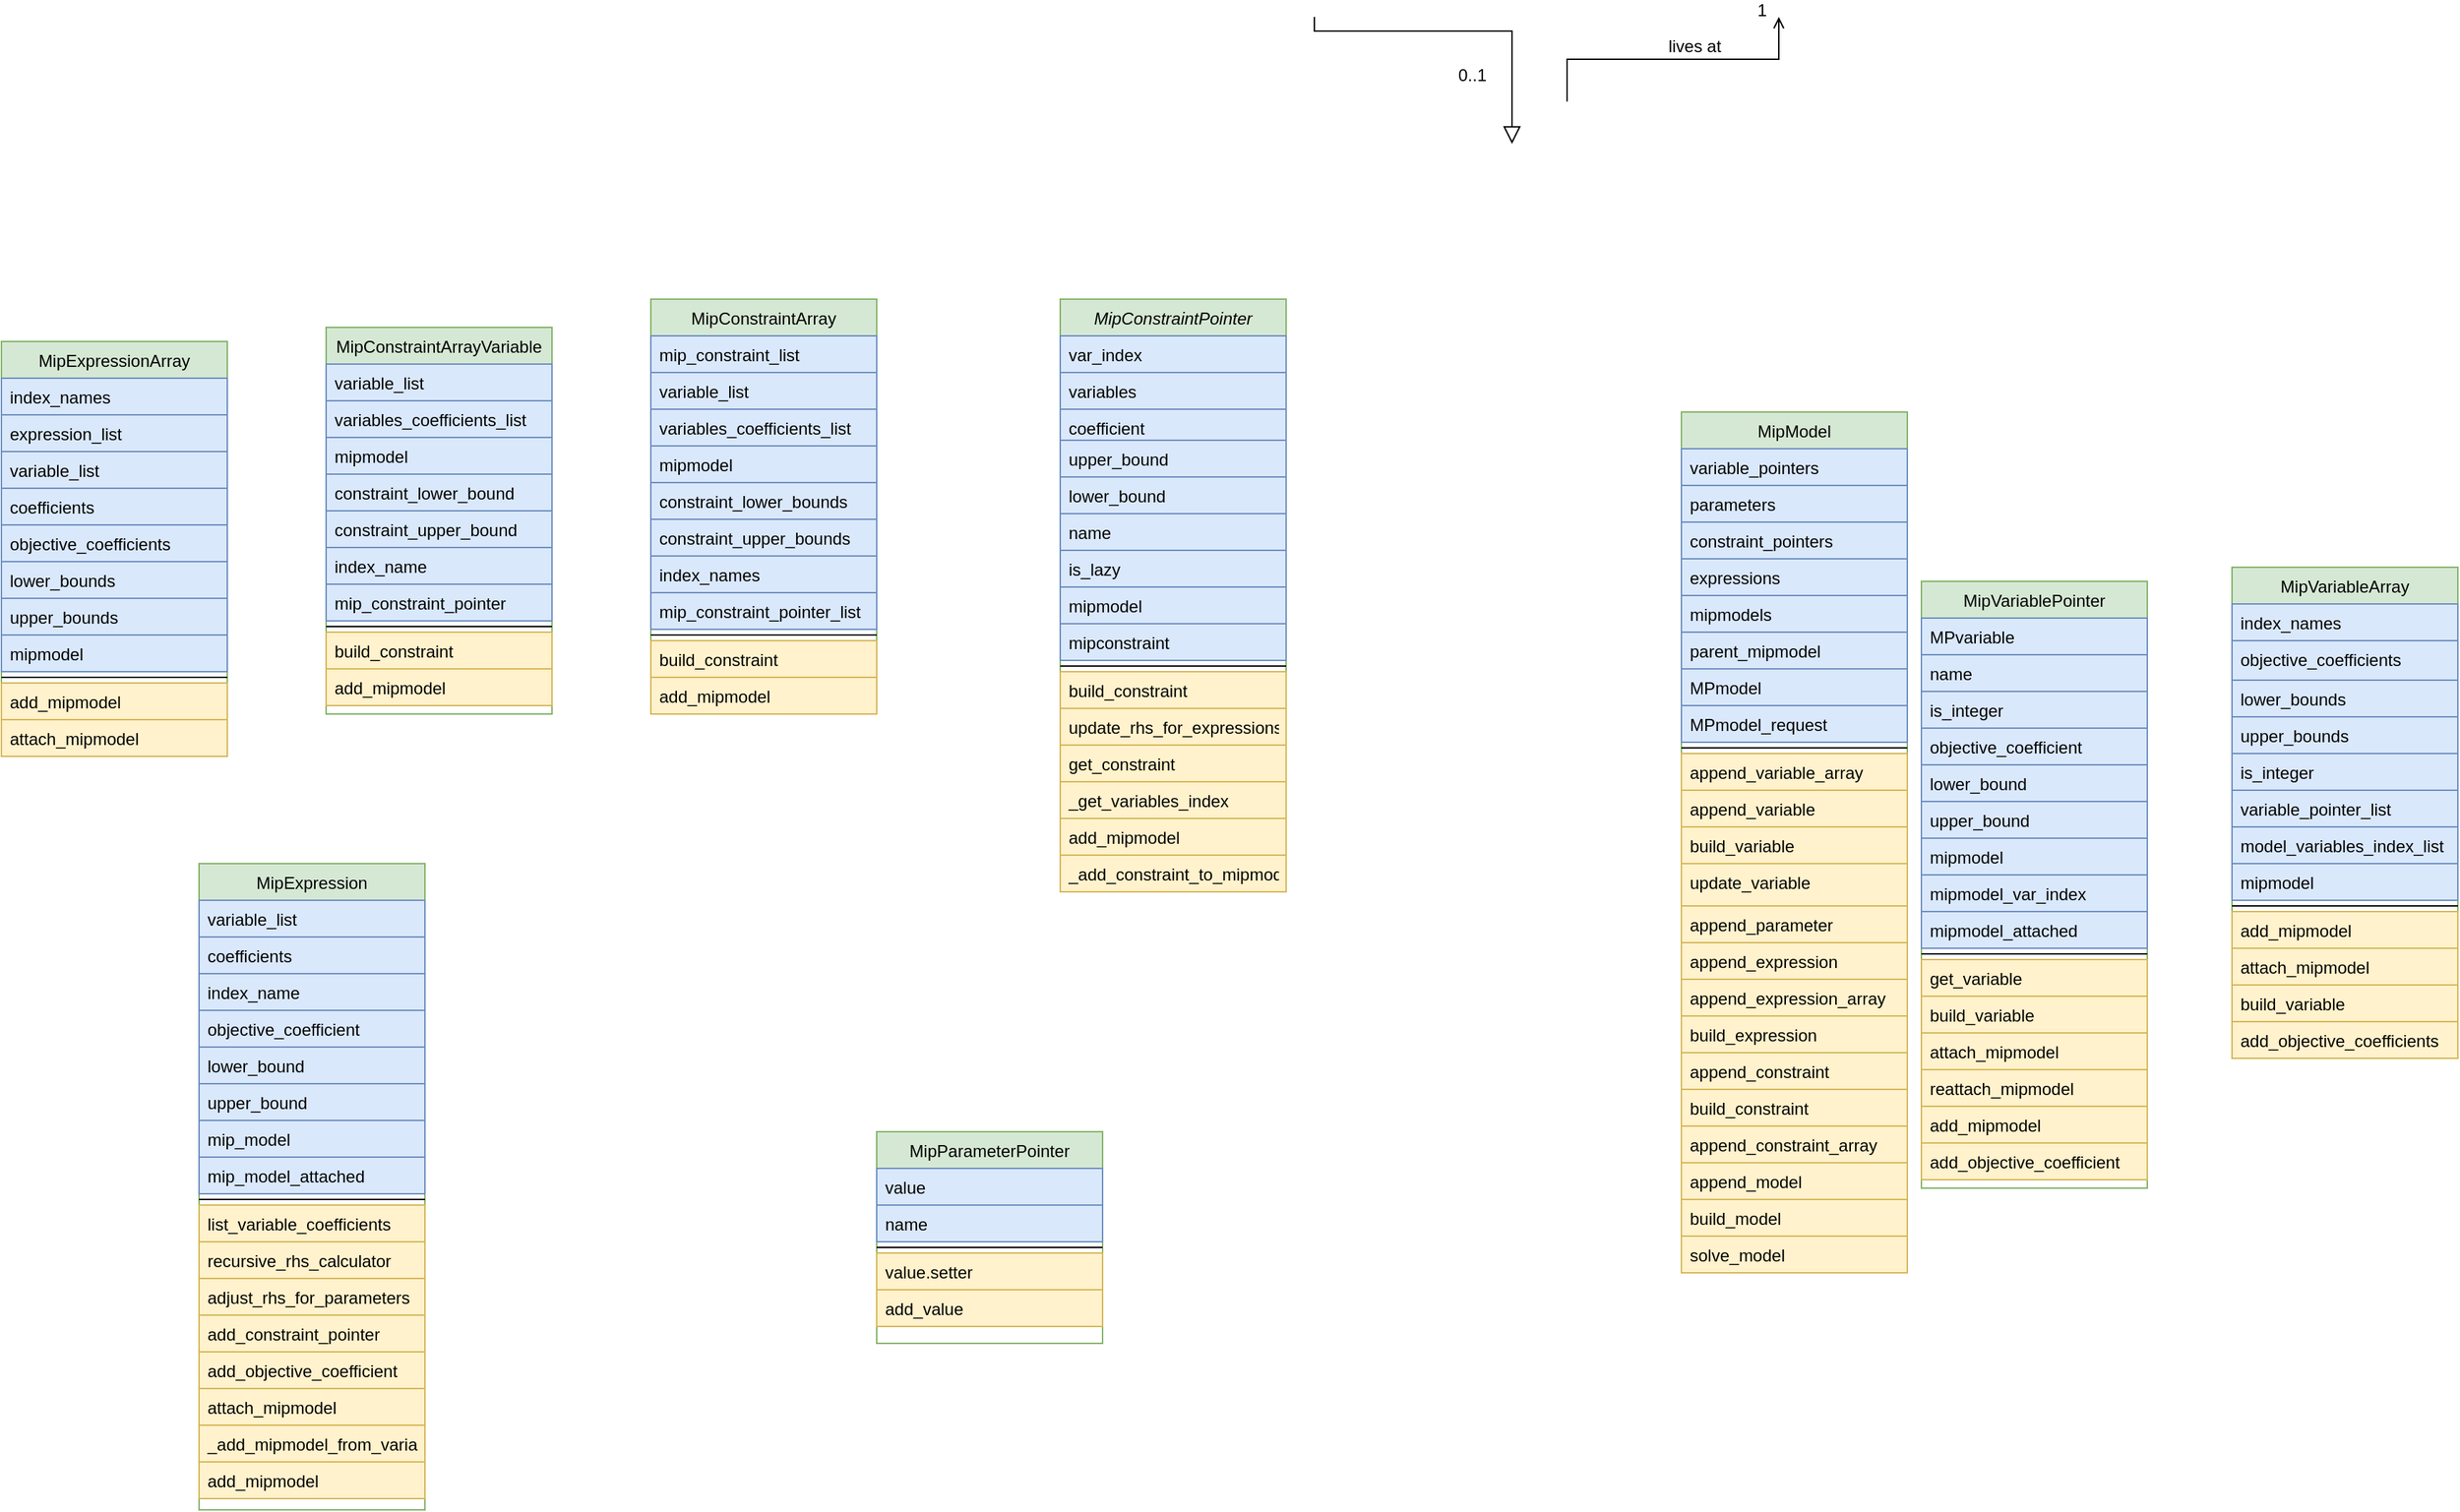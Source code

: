 <mxfile version="13.10.5" type="google"><diagram id="C5RBs43oDa-KdzZeNtuy" name="Page-1"><mxGraphModel dx="2827" dy="1162" grid="1" gridSize="10" guides="1" tooltips="1" connect="1" arrows="1" fold="1" page="1" pageScale="1" pageWidth="827" pageHeight="1169" math="0" shadow="0"><root><mxCell id="WIyWlLk6GJQsqaUBKTNV-0"/><mxCell id="WIyWlLk6GJQsqaUBKTNV-1" parent="WIyWlLk6GJQsqaUBKTNV-0"/><mxCell id="zkfFHV4jXpPFQw0GAbJ--6" value="MipVariablePointer" style="swimlane;fontStyle=0;align=center;verticalAlign=top;childLayout=stackLayout;horizontal=1;startSize=26;horizontalStack=0;resizeParent=1;resizeLast=0;collapsible=1;marginBottom=0;rounded=0;shadow=0;strokeWidth=1;fillColor=#d5e8d4;strokeColor=#82b366;" parent="WIyWlLk6GJQsqaUBKTNV-1" vertex="1"><mxGeometry x="590" y="450" width="160" height="430" as="geometry"><mxRectangle x="590" y="450" width="160" height="26" as="alternateBounds"/></mxGeometry></mxCell><mxCell id="zkfFHV4jXpPFQw0GAbJ--7" value="MPvariable" style="text;align=left;verticalAlign=top;spacingLeft=4;spacingRight=4;overflow=hidden;rotatable=0;points=[[0,0.5],[1,0.5]];portConstraint=eastwest;fillColor=#dae8fc;strokeColor=#6c8ebf;" parent="zkfFHV4jXpPFQw0GAbJ--6" vertex="1"><mxGeometry y="26" width="160" height="26" as="geometry"/></mxCell><mxCell id="zkfFHV4jXpPFQw0GAbJ--8" value="name" style="text;align=left;verticalAlign=top;spacingLeft=4;spacingRight=4;overflow=hidden;rotatable=0;points=[[0,0.5],[1,0.5]];portConstraint=eastwest;rounded=0;shadow=0;html=0;fillColor=#dae8fc;strokeColor=#6c8ebf;" parent="zkfFHV4jXpPFQw0GAbJ--6" vertex="1"><mxGeometry y="52" width="160" height="26" as="geometry"/></mxCell><mxCell id="VCZt97S-pVr-Qq6LiaYf-27" value="is_integer" style="text;align=left;verticalAlign=top;spacingLeft=4;spacingRight=4;overflow=hidden;rotatable=0;points=[[0,0.5],[1,0.5]];portConstraint=eastwest;rounded=0;shadow=0;html=0;fillColor=#dae8fc;strokeColor=#6c8ebf;" parent="zkfFHV4jXpPFQw0GAbJ--6" vertex="1"><mxGeometry y="78" width="160" height="26" as="geometry"/></mxCell><mxCell id="VCZt97S-pVr-Qq6LiaYf-28" value="objective_coefficient" style="text;align=left;verticalAlign=top;spacingLeft=4;spacingRight=4;overflow=hidden;rotatable=0;points=[[0,0.5],[1,0.5]];portConstraint=eastwest;rounded=0;shadow=0;html=0;fillColor=#dae8fc;strokeColor=#6c8ebf;" parent="zkfFHV4jXpPFQw0GAbJ--6" vertex="1"><mxGeometry y="104" width="160" height="26" as="geometry"/></mxCell><mxCell id="VCZt97S-pVr-Qq6LiaYf-29" value="lower_bound" style="text;align=left;verticalAlign=top;spacingLeft=4;spacingRight=4;overflow=hidden;rotatable=0;points=[[0,0.5],[1,0.5]];portConstraint=eastwest;rounded=0;shadow=0;html=0;fillColor=#dae8fc;strokeColor=#6c8ebf;" parent="zkfFHV4jXpPFQw0GAbJ--6" vertex="1"><mxGeometry y="130" width="160" height="26" as="geometry"/></mxCell><mxCell id="VCZt97S-pVr-Qq6LiaYf-30" value="upper_bound" style="text;align=left;verticalAlign=top;spacingLeft=4;spacingRight=4;overflow=hidden;rotatable=0;points=[[0,0.5],[1,0.5]];portConstraint=eastwest;rounded=0;shadow=0;html=0;fillColor=#dae8fc;strokeColor=#6c8ebf;" parent="zkfFHV4jXpPFQw0GAbJ--6" vertex="1"><mxGeometry y="156" width="160" height="26" as="geometry"/></mxCell><mxCell id="VCZt97S-pVr-Qq6LiaYf-31" value="mipmodel" style="text;align=left;verticalAlign=top;spacingLeft=4;spacingRight=4;overflow=hidden;rotatable=0;points=[[0,0.5],[1,0.5]];portConstraint=eastwest;rounded=0;shadow=0;html=0;fillColor=#dae8fc;strokeColor=#6c8ebf;" parent="zkfFHV4jXpPFQw0GAbJ--6" vertex="1"><mxGeometry y="182" width="160" height="26" as="geometry"/></mxCell><mxCell id="VCZt97S-pVr-Qq6LiaYf-32" value="mipmodel_var_index" style="text;align=left;verticalAlign=top;spacingLeft=4;spacingRight=4;overflow=hidden;rotatable=0;points=[[0,0.5],[1,0.5]];portConstraint=eastwest;rounded=0;shadow=0;html=0;fillColor=#dae8fc;strokeColor=#6c8ebf;" parent="zkfFHV4jXpPFQw0GAbJ--6" vertex="1"><mxGeometry y="208" width="160" height="26" as="geometry"/></mxCell><mxCell id="VCZt97S-pVr-Qq6LiaYf-33" value="mipmodel_attached" style="text;align=left;verticalAlign=top;spacingLeft=4;spacingRight=4;overflow=hidden;rotatable=0;points=[[0,0.5],[1,0.5]];portConstraint=eastwest;rounded=0;shadow=0;html=0;fillColor=#dae8fc;strokeColor=#6c8ebf;" parent="zkfFHV4jXpPFQw0GAbJ--6" vertex="1"><mxGeometry y="234" width="160" height="26" as="geometry"/></mxCell><mxCell id="zkfFHV4jXpPFQw0GAbJ--9" value="" style="line;html=1;strokeWidth=1;align=left;verticalAlign=middle;spacingTop=-1;spacingLeft=3;spacingRight=3;rotatable=0;labelPosition=right;points=[];portConstraint=eastwest;" parent="zkfFHV4jXpPFQw0GAbJ--6" vertex="1"><mxGeometry y="260" width="160" height="8" as="geometry"/></mxCell><mxCell id="zkfFHV4jXpPFQw0GAbJ--11" value="get_variable" style="text;align=left;verticalAlign=top;spacingLeft=4;spacingRight=4;overflow=hidden;rotatable=0;points=[[0,0.5],[1,0.5]];portConstraint=eastwest;fillColor=#fff2cc;strokeColor=#d6b656;" parent="zkfFHV4jXpPFQw0GAbJ--6" vertex="1"><mxGeometry y="268" width="160" height="26" as="geometry"/></mxCell><mxCell id="VCZt97S-pVr-Qq6LiaYf-34" value="build_variable" style="text;align=left;verticalAlign=top;spacingLeft=4;spacingRight=4;overflow=hidden;rotatable=0;points=[[0,0.5],[1,0.5]];portConstraint=eastwest;fillColor=#fff2cc;strokeColor=#d6b656;" parent="zkfFHV4jXpPFQw0GAbJ--6" vertex="1"><mxGeometry y="294" width="160" height="26" as="geometry"/></mxCell><mxCell id="VCZt97S-pVr-Qq6LiaYf-35" value="attach_mipmodel" style="text;align=left;verticalAlign=top;spacingLeft=4;spacingRight=4;overflow=hidden;rotatable=0;points=[[0,0.5],[1,0.5]];portConstraint=eastwest;fillColor=#fff2cc;strokeColor=#d6b656;" parent="zkfFHV4jXpPFQw0GAbJ--6" vertex="1"><mxGeometry y="320" width="160" height="26" as="geometry"/></mxCell><mxCell id="VCZt97S-pVr-Qq6LiaYf-37" value="reattach_mipmodel" style="text;align=left;verticalAlign=top;spacingLeft=4;spacingRight=4;overflow=hidden;rotatable=0;points=[[0,0.5],[1,0.5]];portConstraint=eastwest;fillColor=#fff2cc;strokeColor=#d6b656;" parent="zkfFHV4jXpPFQw0GAbJ--6" vertex="1"><mxGeometry y="346" width="160" height="26" as="geometry"/></mxCell><mxCell id="VCZt97S-pVr-Qq6LiaYf-36" value="add_mipmodel" style="text;align=left;verticalAlign=top;spacingLeft=4;spacingRight=4;overflow=hidden;rotatable=0;points=[[0,0.5],[1,0.5]];portConstraint=eastwest;fillColor=#fff2cc;strokeColor=#d6b656;" parent="zkfFHV4jXpPFQw0GAbJ--6" vertex="1"><mxGeometry y="372" width="160" height="26" as="geometry"/></mxCell><mxCell id="VCZt97S-pVr-Qq6LiaYf-38" value="add_objective_coefficient" style="text;align=left;verticalAlign=top;spacingLeft=4;spacingRight=4;overflow=hidden;rotatable=0;points=[[0,0.5],[1,0.5]];portConstraint=eastwest;fillColor=#fff2cc;strokeColor=#d6b656;" parent="zkfFHV4jXpPFQw0GAbJ--6" vertex="1"><mxGeometry y="398" width="160" height="26" as="geometry"/></mxCell><mxCell id="zkfFHV4jXpPFQw0GAbJ--12" value="" style="endArrow=block;endSize=10;endFill=0;shadow=0;strokeWidth=1;rounded=0;edgeStyle=elbowEdgeStyle;elbow=vertical;" parent="WIyWlLk6GJQsqaUBKTNV-1" edge="1"><mxGeometry width="160" relative="1" as="geometry"><mxPoint x="160" y="50" as="sourcePoint"/><mxPoint x="300" y="140" as="targetPoint"/><Array as="points"><mxPoint x="150" y="60"/><mxPoint x="120" y="40"/><mxPoint x="150" y="240"/><mxPoint x="270" y="310"/></Array></mxGeometry></mxCell><mxCell id="zkfFHV4jXpPFQw0GAbJ--17" value="MipParameterPointer" style="swimlane;fontStyle=0;align=center;verticalAlign=top;childLayout=stackLayout;horizontal=1;startSize=26;horizontalStack=0;resizeParent=1;resizeLast=0;collapsible=1;marginBottom=0;rounded=0;shadow=0;strokeWidth=1;fillColor=#d5e8d4;strokeColor=#82b366;" parent="WIyWlLk6GJQsqaUBKTNV-1" vertex="1"><mxGeometry x="-150" y="840" width="160" height="150" as="geometry"><mxRectangle x="190" y="300" width="160" height="26" as="alternateBounds"/></mxGeometry></mxCell><mxCell id="zkfFHV4jXpPFQw0GAbJ--18" value="value" style="text;align=left;verticalAlign=top;spacingLeft=4;spacingRight=4;overflow=hidden;rotatable=0;points=[[0,0.5],[1,0.5]];portConstraint=eastwest;fillColor=#dae8fc;strokeColor=#6c8ebf;" parent="zkfFHV4jXpPFQw0GAbJ--17" vertex="1"><mxGeometry y="26" width="160" height="26" as="geometry"/></mxCell><mxCell id="zkfFHV4jXpPFQw0GAbJ--20" value="name" style="text;align=left;verticalAlign=top;spacingLeft=4;spacingRight=4;overflow=hidden;rotatable=0;points=[[0,0.5],[1,0.5]];portConstraint=eastwest;rounded=0;shadow=0;html=0;fillColor=#dae8fc;strokeColor=#6c8ebf;" parent="zkfFHV4jXpPFQw0GAbJ--17" vertex="1"><mxGeometry y="52" width="160" height="26" as="geometry"/></mxCell><mxCell id="zkfFHV4jXpPFQw0GAbJ--23" value="" style="line;html=1;strokeWidth=1;align=left;verticalAlign=middle;spacingTop=-1;spacingLeft=3;spacingRight=3;rotatable=0;labelPosition=right;points=[];portConstraint=eastwest;" parent="zkfFHV4jXpPFQw0GAbJ--17" vertex="1"><mxGeometry y="78" width="160" height="8" as="geometry"/></mxCell><mxCell id="zkfFHV4jXpPFQw0GAbJ--24" value="value.setter" style="text;align=left;verticalAlign=top;spacingLeft=4;spacingRight=4;overflow=hidden;rotatable=0;points=[[0,0.5],[1,0.5]];portConstraint=eastwest;fillColor=#fff2cc;strokeColor=#d6b656;" parent="zkfFHV4jXpPFQw0GAbJ--17" vertex="1"><mxGeometry y="86" width="160" height="26" as="geometry"/></mxCell><mxCell id="zkfFHV4jXpPFQw0GAbJ--25" value="add_value" style="text;align=left;verticalAlign=top;spacingLeft=4;spacingRight=4;overflow=hidden;rotatable=0;points=[[0,0.5],[1,0.5]];portConstraint=eastwest;fillColor=#fff2cc;strokeColor=#d6b656;" parent="zkfFHV4jXpPFQw0GAbJ--17" vertex="1"><mxGeometry y="112" width="160" height="26" as="geometry"/></mxCell><mxCell id="zkfFHV4jXpPFQw0GAbJ--26" value="" style="endArrow=open;shadow=0;strokeWidth=1;rounded=0;endFill=1;edgeStyle=elbowEdgeStyle;elbow=vertical;" parent="WIyWlLk6GJQsqaUBKTNV-1" edge="1"><mxGeometry x="0.5" y="41" relative="1" as="geometry"><mxPoint x="339" y="110" as="sourcePoint"/><mxPoint x="489" y="50" as="targetPoint"/><mxPoint x="-40" y="32" as="offset"/></mxGeometry></mxCell><mxCell id="zkfFHV4jXpPFQw0GAbJ--28" value="1" style="resizable=0;align=right;verticalAlign=bottom;labelBackgroundColor=none;fontSize=12;" parent="zkfFHV4jXpPFQw0GAbJ--26" connectable="0" vertex="1"><mxGeometry x="1" relative="1" as="geometry"><mxPoint x="-7" y="4" as="offset"/></mxGeometry></mxCell><mxCell id="zkfFHV4jXpPFQw0GAbJ--29" value="lives at" style="text;html=1;resizable=0;points=[];;align=center;verticalAlign=middle;labelBackgroundColor=none;rounded=0;shadow=0;strokeWidth=1;fontSize=12;" parent="zkfFHV4jXpPFQw0GAbJ--26" vertex="1" connectable="0"><mxGeometry x="0.5" y="49" relative="1" as="geometry"><mxPoint x="-38" y="40" as="offset"/></mxGeometry></mxCell><mxCell id="VCZt97S-pVr-Qq6LiaYf-2" value="MipModel" style="swimlane;fontStyle=0;align=center;verticalAlign=top;childLayout=stackLayout;horizontal=1;startSize=26;horizontalStack=0;resizeParent=1;resizeLast=0;collapsible=1;marginBottom=0;rounded=0;shadow=0;strokeWidth=1;fillColor=#d5e8d4;strokeColor=#82b366;" parent="WIyWlLk6GJQsqaUBKTNV-1" vertex="1"><mxGeometry x="420" y="330" width="160" height="610" as="geometry"><mxRectangle x="380" y="510" width="170" height="26" as="alternateBounds"/></mxGeometry></mxCell><mxCell id="VCZt97S-pVr-Qq6LiaYf-3" value="variable_pointers" style="text;align=left;verticalAlign=top;spacingLeft=4;spacingRight=4;overflow=hidden;rotatable=0;points=[[0,0.5],[1,0.5]];portConstraint=eastwest;fillColor=#dae8fc;strokeColor=#6c8ebf;" parent="VCZt97S-pVr-Qq6LiaYf-2" vertex="1"><mxGeometry y="26" width="160" height="26" as="geometry"/></mxCell><mxCell id="VCZt97S-pVr-Qq6LiaYf-5" value="parameters" style="text;align=left;verticalAlign=top;spacingLeft=4;spacingRight=4;overflow=hidden;rotatable=0;points=[[0,0.5],[1,0.5]];portConstraint=eastwest;fillColor=#dae8fc;strokeColor=#6c8ebf;" parent="VCZt97S-pVr-Qq6LiaYf-2" vertex="1"><mxGeometry y="52" width="160" height="26" as="geometry"/></mxCell><mxCell id="VCZt97S-pVr-Qq6LiaYf-6" value="constraint_pointers" style="text;align=left;verticalAlign=top;spacingLeft=4;spacingRight=4;overflow=hidden;rotatable=0;points=[[0,0.5],[1,0.5]];portConstraint=eastwest;fillColor=#dae8fc;strokeColor=#6c8ebf;" parent="VCZt97S-pVr-Qq6LiaYf-2" vertex="1"><mxGeometry y="78" width="160" height="26" as="geometry"/></mxCell><mxCell id="VCZt97S-pVr-Qq6LiaYf-8" value="expressions" style="text;align=left;verticalAlign=top;spacingLeft=4;spacingRight=4;overflow=hidden;rotatable=0;points=[[0,0.5],[1,0.5]];portConstraint=eastwest;fillColor=#dae8fc;strokeColor=#6c8ebf;" parent="VCZt97S-pVr-Qq6LiaYf-2" vertex="1"><mxGeometry y="104" width="160" height="26" as="geometry"/></mxCell><mxCell id="VCZt97S-pVr-Qq6LiaYf-9" value="mipmodels" style="text;align=left;verticalAlign=top;spacingLeft=4;spacingRight=4;overflow=hidden;rotatable=0;points=[[0,0.5],[1,0.5]];portConstraint=eastwest;fillColor=#dae8fc;strokeColor=#6c8ebf;" parent="VCZt97S-pVr-Qq6LiaYf-2" vertex="1"><mxGeometry y="130" width="160" height="26" as="geometry"/></mxCell><mxCell id="VCZt97S-pVr-Qq6LiaYf-10" value="parent_mipmodel" style="text;align=left;verticalAlign=top;spacingLeft=4;spacingRight=4;overflow=hidden;rotatable=0;points=[[0,0.5],[1,0.5]];portConstraint=eastwest;fillColor=#dae8fc;strokeColor=#6c8ebf;" parent="VCZt97S-pVr-Qq6LiaYf-2" vertex="1"><mxGeometry y="156" width="160" height="26" as="geometry"/></mxCell><mxCell id="VCZt97S-pVr-Qq6LiaYf-11" value="MPmodel" style="text;align=left;verticalAlign=top;spacingLeft=4;spacingRight=4;overflow=hidden;rotatable=0;points=[[0,0.5],[1,0.5]];portConstraint=eastwest;fillColor=#dae8fc;strokeColor=#6c8ebf;" parent="VCZt97S-pVr-Qq6LiaYf-2" vertex="1"><mxGeometry y="182" width="160" height="26" as="geometry"/></mxCell><mxCell id="VCZt97S-pVr-Qq6LiaYf-12" value="MPmodel_request" style="text;align=left;verticalAlign=top;spacingLeft=4;spacingRight=4;overflow=hidden;rotatable=0;points=[[0,0.5],[1,0.5]];portConstraint=eastwest;fillColor=#dae8fc;strokeColor=#6c8ebf;" parent="VCZt97S-pVr-Qq6LiaYf-2" vertex="1"><mxGeometry y="208" width="160" height="26" as="geometry"/></mxCell><mxCell id="VCZt97S-pVr-Qq6LiaYf-4" value="" style="line;html=1;strokeWidth=1;align=left;verticalAlign=middle;spacingTop=-1;spacingLeft=3;spacingRight=3;rotatable=0;labelPosition=right;points=[];portConstraint=eastwest;" parent="VCZt97S-pVr-Qq6LiaYf-2" vertex="1"><mxGeometry y="234" width="160" height="8" as="geometry"/></mxCell><mxCell id="VCZt97S-pVr-Qq6LiaYf-7" value="append_variable_array" style="text;align=left;verticalAlign=top;spacingLeft=4;spacingRight=4;overflow=hidden;rotatable=0;points=[[0,0.5],[1,0.5]];portConstraint=eastwest;fillColor=#fff2cc;strokeColor=#d6b656;" parent="VCZt97S-pVr-Qq6LiaYf-2" vertex="1"><mxGeometry y="242" width="160" height="26" as="geometry"/></mxCell><mxCell id="VCZt97S-pVr-Qq6LiaYf-13" value="append_variable" style="text;align=left;verticalAlign=top;spacingLeft=4;spacingRight=4;overflow=hidden;rotatable=0;points=[[0,0.5],[1,0.5]];portConstraint=eastwest;fillColor=#fff2cc;strokeColor=#d6b656;" parent="VCZt97S-pVr-Qq6LiaYf-2" vertex="1"><mxGeometry y="268" width="160" height="26" as="geometry"/></mxCell><mxCell id="VCZt97S-pVr-Qq6LiaYf-14" value="build_variable" style="text;align=left;verticalAlign=top;spacingLeft=4;spacingRight=4;overflow=hidden;rotatable=0;points=[[0,0.5],[1,0.5]];portConstraint=eastwest;fillColor=#fff2cc;strokeColor=#d6b656;" parent="VCZt97S-pVr-Qq6LiaYf-2" vertex="1"><mxGeometry y="294" width="160" height="26" as="geometry"/></mxCell><mxCell id="VCZt97S-pVr-Qq6LiaYf-15" value="update_variable" style="text;align=left;verticalAlign=top;spacingLeft=4;spacingRight=4;overflow=hidden;rotatable=0;points=[[0,0.5],[1,0.5]];portConstraint=eastwest;fillColor=#fff2cc;strokeColor=#d6b656;" parent="VCZt97S-pVr-Qq6LiaYf-2" vertex="1"><mxGeometry y="320" width="160" height="30" as="geometry"/></mxCell><mxCell id="VCZt97S-pVr-Qq6LiaYf-16" value="append_parameter" style="text;align=left;verticalAlign=top;spacingLeft=4;spacingRight=4;overflow=hidden;rotatable=0;points=[[0,0.5],[1,0.5]];portConstraint=eastwest;fillColor=#fff2cc;strokeColor=#d6b656;" parent="VCZt97S-pVr-Qq6LiaYf-2" vertex="1"><mxGeometry y="350" width="160" height="26" as="geometry"/></mxCell><mxCell id="VCZt97S-pVr-Qq6LiaYf-17" value="append_expression" style="text;align=left;verticalAlign=top;spacingLeft=4;spacingRight=4;overflow=hidden;rotatable=0;points=[[0,0.5],[1,0.5]];portConstraint=eastwest;fillColor=#fff2cc;strokeColor=#d6b656;" parent="VCZt97S-pVr-Qq6LiaYf-2" vertex="1"><mxGeometry y="376" width="160" height="26" as="geometry"/></mxCell><mxCell id="VCZt97S-pVr-Qq6LiaYf-18" value="append_expression_array" style="text;align=left;verticalAlign=top;spacingLeft=4;spacingRight=4;overflow=hidden;rotatable=0;points=[[0,0.5],[1,0.5]];portConstraint=eastwest;fillColor=#fff2cc;strokeColor=#d6b656;" parent="VCZt97S-pVr-Qq6LiaYf-2" vertex="1"><mxGeometry y="402" width="160" height="26" as="geometry"/></mxCell><mxCell id="VCZt97S-pVr-Qq6LiaYf-19" value="build_expression" style="text;align=left;verticalAlign=top;spacingLeft=4;spacingRight=4;overflow=hidden;rotatable=0;points=[[0,0.5],[1,0.5]];portConstraint=eastwest;fillColor=#fff2cc;strokeColor=#d6b656;" parent="VCZt97S-pVr-Qq6LiaYf-2" vertex="1"><mxGeometry y="428" width="160" height="26" as="geometry"/></mxCell><mxCell id="VCZt97S-pVr-Qq6LiaYf-21" value="append_constraint" style="text;align=left;verticalAlign=top;spacingLeft=4;spacingRight=4;overflow=hidden;rotatable=0;points=[[0,0.5],[1,0.5]];portConstraint=eastwest;fillColor=#fff2cc;strokeColor=#d6b656;" parent="VCZt97S-pVr-Qq6LiaYf-2" vertex="1"><mxGeometry y="454" width="160" height="26" as="geometry"/></mxCell><mxCell id="VCZt97S-pVr-Qq6LiaYf-22" value="build_constraint" style="text;align=left;verticalAlign=top;spacingLeft=4;spacingRight=4;overflow=hidden;rotatable=0;points=[[0,0.5],[1,0.5]];portConstraint=eastwest;fillColor=#fff2cc;strokeColor=#d6b656;" parent="VCZt97S-pVr-Qq6LiaYf-2" vertex="1"><mxGeometry y="480" width="160" height="26" as="geometry"/></mxCell><mxCell id="VCZt97S-pVr-Qq6LiaYf-23" value="append_constraint_array" style="text;align=left;verticalAlign=top;spacingLeft=4;spacingRight=4;overflow=hidden;rotatable=0;points=[[0,0.5],[1,0.5]];portConstraint=eastwest;fillColor=#fff2cc;strokeColor=#d6b656;" parent="VCZt97S-pVr-Qq6LiaYf-2" vertex="1"><mxGeometry y="506" width="160" height="26" as="geometry"/></mxCell><mxCell id="VCZt97S-pVr-Qq6LiaYf-24" value="append_model" style="text;align=left;verticalAlign=top;spacingLeft=4;spacingRight=4;overflow=hidden;rotatable=0;points=[[0,0.5],[1,0.5]];portConstraint=eastwest;fillColor=#fff2cc;strokeColor=#d6b656;" parent="VCZt97S-pVr-Qq6LiaYf-2" vertex="1"><mxGeometry y="532" width="160" height="26" as="geometry"/></mxCell><mxCell id="VCZt97S-pVr-Qq6LiaYf-25" value="build_model" style="text;align=left;verticalAlign=top;spacingLeft=4;spacingRight=4;overflow=hidden;rotatable=0;points=[[0,0.5],[1,0.5]];portConstraint=eastwest;fillColor=#fff2cc;strokeColor=#d6b656;" parent="VCZt97S-pVr-Qq6LiaYf-2" vertex="1"><mxGeometry y="558" width="160" height="26" as="geometry"/></mxCell><mxCell id="VCZt97S-pVr-Qq6LiaYf-26" value="solve_model" style="text;align=left;verticalAlign=top;spacingLeft=4;spacingRight=4;overflow=hidden;rotatable=0;points=[[0,0.5],[1,0.5]];portConstraint=eastwest;fillColor=#fff2cc;strokeColor=#d6b656;" parent="VCZt97S-pVr-Qq6LiaYf-2" vertex="1"><mxGeometry y="584" width="160" height="26" as="geometry"/></mxCell><mxCell id="VCZt97S-pVr-Qq6LiaYf-39" value="MipVariableArray" style="swimlane;fontStyle=0;align=center;verticalAlign=top;childLayout=stackLayout;horizontal=1;startSize=26;horizontalStack=0;resizeParent=1;resizeLast=0;collapsible=1;marginBottom=0;rounded=0;shadow=0;strokeWidth=1;fillColor=#d5e8d4;strokeColor=#82b366;" parent="WIyWlLk6GJQsqaUBKTNV-1" vertex="1"><mxGeometry x="810" y="440" width="160" height="348" as="geometry"><mxRectangle x="810" y="440" width="160" height="26" as="alternateBounds"/></mxGeometry></mxCell><mxCell id="VCZt97S-pVr-Qq6LiaYf-40" value="index_names" style="text;align=left;verticalAlign=top;spacingLeft=4;spacingRight=4;overflow=hidden;rotatable=0;points=[[0,0.5],[1,0.5]];portConstraint=eastwest;fillColor=#dae8fc;strokeColor=#6c8ebf;" parent="VCZt97S-pVr-Qq6LiaYf-39" vertex="1"><mxGeometry y="26" width="160" height="26" as="geometry"/></mxCell><mxCell id="VCZt97S-pVr-Qq6LiaYf-41" value="objective_coefficients" style="text;align=left;verticalAlign=top;spacingLeft=4;spacingRight=4;overflow=hidden;rotatable=0;points=[[0,0.5],[1,0.5]];portConstraint=eastwest;rounded=0;shadow=0;html=0;fillColor=#dae8fc;strokeColor=#6c8ebf;" parent="VCZt97S-pVr-Qq6LiaYf-39" vertex="1"><mxGeometry y="52" width="160" height="28" as="geometry"/></mxCell><mxCell id="VCZt97S-pVr-Qq6LiaYf-46" value="lower_bounds" style="text;align=left;verticalAlign=top;spacingLeft=4;spacingRight=4;overflow=hidden;rotatable=0;points=[[0,0.5],[1,0.5]];portConstraint=eastwest;rounded=0;shadow=0;html=0;fillColor=#dae8fc;strokeColor=#6c8ebf;" parent="VCZt97S-pVr-Qq6LiaYf-39" vertex="1"><mxGeometry y="80" width="160" height="26" as="geometry"/></mxCell><mxCell id="VCZt97S-pVr-Qq6LiaYf-47" value="upper_bounds" style="text;align=left;verticalAlign=top;spacingLeft=4;spacingRight=4;overflow=hidden;rotatable=0;points=[[0,0.5],[1,0.5]];portConstraint=eastwest;rounded=0;shadow=0;html=0;fillColor=#dae8fc;strokeColor=#6c8ebf;" parent="VCZt97S-pVr-Qq6LiaYf-39" vertex="1"><mxGeometry y="106" width="160" height="26" as="geometry"/></mxCell><mxCell id="VCZt97S-pVr-Qq6LiaYf-48" value="is_integer" style="text;align=left;verticalAlign=top;spacingLeft=4;spacingRight=4;overflow=hidden;rotatable=0;points=[[0,0.5],[1,0.5]];portConstraint=eastwest;rounded=0;shadow=0;html=0;fillColor=#dae8fc;strokeColor=#6c8ebf;" parent="VCZt97S-pVr-Qq6LiaYf-39" vertex="1"><mxGeometry y="132" width="160" height="26" as="geometry"/></mxCell><mxCell id="VCZt97S-pVr-Qq6LiaYf-49" value="variable_pointer_list" style="text;align=left;verticalAlign=top;spacingLeft=4;spacingRight=4;overflow=hidden;rotatable=0;points=[[0,0.5],[1,0.5]];portConstraint=eastwest;rounded=0;shadow=0;html=0;fillColor=#dae8fc;strokeColor=#6c8ebf;" parent="VCZt97S-pVr-Qq6LiaYf-39" vertex="1"><mxGeometry y="158" width="160" height="26" as="geometry"/></mxCell><mxCell id="VCZt97S-pVr-Qq6LiaYf-51" value="model_variables_index_list" style="text;align=left;verticalAlign=top;spacingLeft=4;spacingRight=4;overflow=hidden;rotatable=0;points=[[0,0.5],[1,0.5]];portConstraint=eastwest;rounded=0;shadow=0;html=0;fillColor=#dae8fc;strokeColor=#6c8ebf;" parent="VCZt97S-pVr-Qq6LiaYf-39" vertex="1"><mxGeometry y="184" width="160" height="26" as="geometry"/></mxCell><mxCell id="VCZt97S-pVr-Qq6LiaYf-52" value="mipmodel" style="text;align=left;verticalAlign=top;spacingLeft=4;spacingRight=4;overflow=hidden;rotatable=0;points=[[0,0.5],[1,0.5]];portConstraint=eastwest;rounded=0;shadow=0;html=0;fillColor=#dae8fc;strokeColor=#6c8ebf;" parent="VCZt97S-pVr-Qq6LiaYf-39" vertex="1"><mxGeometry y="210" width="160" height="26" as="geometry"/></mxCell><mxCell id="VCZt97S-pVr-Qq6LiaYf-42" value="" style="line;html=1;strokeWidth=1;align=left;verticalAlign=middle;spacingTop=-1;spacingLeft=3;spacingRight=3;rotatable=0;labelPosition=right;points=[];portConstraint=eastwest;" parent="VCZt97S-pVr-Qq6LiaYf-39" vertex="1"><mxGeometry y="236" width="160" height="8" as="geometry"/></mxCell><mxCell id="VCZt97S-pVr-Qq6LiaYf-43" value="add_mipmodel" style="text;align=left;verticalAlign=top;spacingLeft=4;spacingRight=4;overflow=hidden;rotatable=0;points=[[0,0.5],[1,0.5]];portConstraint=eastwest;fillColor=#fff2cc;strokeColor=#d6b656;" parent="VCZt97S-pVr-Qq6LiaYf-39" vertex="1"><mxGeometry y="244" width="160" height="26" as="geometry"/></mxCell><mxCell id="VCZt97S-pVr-Qq6LiaYf-44" value="attach_mipmodel" style="text;align=left;verticalAlign=top;spacingLeft=4;spacingRight=4;overflow=hidden;rotatable=0;points=[[0,0.5],[1,0.5]];portConstraint=eastwest;fillColor=#fff2cc;strokeColor=#d6b656;" parent="VCZt97S-pVr-Qq6LiaYf-39" vertex="1"><mxGeometry y="270" width="160" height="26" as="geometry"/></mxCell><mxCell id="VCZt97S-pVr-Qq6LiaYf-53" value="build_variable" style="text;align=left;verticalAlign=top;spacingLeft=4;spacingRight=4;overflow=hidden;rotatable=0;points=[[0,0.5],[1,0.5]];portConstraint=eastwest;fillColor=#fff2cc;strokeColor=#d6b656;" parent="VCZt97S-pVr-Qq6LiaYf-39" vertex="1"><mxGeometry y="296" width="160" height="26" as="geometry"/></mxCell><mxCell id="VCZt97S-pVr-Qq6LiaYf-54" value="add_objective_coefficients" style="text;align=left;verticalAlign=top;spacingLeft=4;spacingRight=4;overflow=hidden;rotatable=0;points=[[0,0.5],[1,0.5]];portConstraint=eastwest;fillColor=#fff2cc;strokeColor=#d6b656;" parent="VCZt97S-pVr-Qq6LiaYf-39" vertex="1"><mxGeometry y="322" width="160" height="26" as="geometry"/></mxCell><mxCell id="VCZt97S-pVr-Qq6LiaYf-55" value="MipConstraintPointer" style="swimlane;fontStyle=2;align=center;verticalAlign=top;childLayout=stackLayout;horizontal=1;startSize=26;horizontalStack=0;resizeParent=1;resizeLast=0;collapsible=1;marginBottom=0;rounded=0;shadow=0;strokeWidth=1;fillColor=#d5e8d4;strokeColor=#82b366;" parent="WIyWlLk6GJQsqaUBKTNV-1" vertex="1"><mxGeometry x="-20" y="250" width="160" height="420" as="geometry"><mxRectangle x="190" y="510" width="160" height="26" as="alternateBounds"/></mxGeometry></mxCell><mxCell id="VCZt97S-pVr-Qq6LiaYf-56" value="var_index" style="text;align=left;verticalAlign=top;spacingLeft=4;spacingRight=4;overflow=hidden;rotatable=0;points=[[0,0.5],[1,0.5]];portConstraint=eastwest;fillColor=#dae8fc;strokeColor=#6c8ebf;" parent="VCZt97S-pVr-Qq6LiaYf-55" vertex="1"><mxGeometry y="26" width="160" height="26" as="geometry"/></mxCell><mxCell id="VCZt97S-pVr-Qq6LiaYf-57" value="variables" style="text;align=left;verticalAlign=top;spacingLeft=4;spacingRight=4;overflow=hidden;rotatable=0;points=[[0,0.5],[1,0.5]];portConstraint=eastwest;rounded=0;shadow=0;html=0;fillColor=#dae8fc;strokeColor=#6c8ebf;" parent="VCZt97S-pVr-Qq6LiaYf-55" vertex="1"><mxGeometry y="52" width="160" height="26" as="geometry"/></mxCell><mxCell id="VCZt97S-pVr-Qq6LiaYf-58" value="coefficient" style="text;align=left;verticalAlign=top;spacingLeft=4;spacingRight=4;overflow=hidden;rotatable=0;points=[[0,0.5],[1,0.5]];portConstraint=eastwest;rounded=0;shadow=0;html=0;fillColor=#dae8fc;strokeColor=#6c8ebf;" parent="VCZt97S-pVr-Qq6LiaYf-55" vertex="1"><mxGeometry y="78" width="160" height="22" as="geometry"/></mxCell><mxCell id="VCZt97S-pVr-Qq6LiaYf-63" value="upper_bound" style="text;align=left;verticalAlign=top;spacingLeft=4;spacingRight=4;overflow=hidden;rotatable=0;points=[[0,0.5],[1,0.5]];portConstraint=eastwest;rounded=0;shadow=0;html=0;fillColor=#dae8fc;strokeColor=#6c8ebf;" parent="VCZt97S-pVr-Qq6LiaYf-55" vertex="1"><mxGeometry y="100" width="160" height="26" as="geometry"/></mxCell><mxCell id="VCZt97S-pVr-Qq6LiaYf-62" value="lower_bound" style="text;align=left;verticalAlign=top;spacingLeft=4;spacingRight=4;overflow=hidden;rotatable=0;points=[[0,0.5],[1,0.5]];portConstraint=eastwest;rounded=0;shadow=0;html=0;fillColor=#dae8fc;strokeColor=#6c8ebf;" parent="VCZt97S-pVr-Qq6LiaYf-55" vertex="1"><mxGeometry y="126" width="160" height="26" as="geometry"/></mxCell><mxCell id="VCZt97S-pVr-Qq6LiaYf-64" value="name" style="text;align=left;verticalAlign=top;spacingLeft=4;spacingRight=4;overflow=hidden;rotatable=0;points=[[0,0.5],[1,0.5]];portConstraint=eastwest;rounded=0;shadow=0;html=0;fillColor=#dae8fc;strokeColor=#6c8ebf;" parent="VCZt97S-pVr-Qq6LiaYf-55" vertex="1"><mxGeometry y="152" width="160" height="26" as="geometry"/></mxCell><mxCell id="VCZt97S-pVr-Qq6LiaYf-65" value="is_lazy" style="text;align=left;verticalAlign=top;spacingLeft=4;spacingRight=4;overflow=hidden;rotatable=0;points=[[0,0.5],[1,0.5]];portConstraint=eastwest;rounded=0;shadow=0;html=0;fillColor=#dae8fc;strokeColor=#6c8ebf;" parent="VCZt97S-pVr-Qq6LiaYf-55" vertex="1"><mxGeometry y="178" width="160" height="26" as="geometry"/></mxCell><mxCell id="VCZt97S-pVr-Qq6LiaYf-66" value="mipmodel" style="text;align=left;verticalAlign=top;spacingLeft=4;spacingRight=4;overflow=hidden;rotatable=0;points=[[0,0.5],[1,0.5]];portConstraint=eastwest;rounded=0;shadow=0;html=0;fillColor=#dae8fc;strokeColor=#6c8ebf;" parent="VCZt97S-pVr-Qq6LiaYf-55" vertex="1"><mxGeometry y="204" width="160" height="26" as="geometry"/></mxCell><mxCell id="VCZt97S-pVr-Qq6LiaYf-67" value="mipconstraint" style="text;align=left;verticalAlign=top;spacingLeft=4;spacingRight=4;overflow=hidden;rotatable=0;points=[[0,0.5],[1,0.5]];portConstraint=eastwest;rounded=0;shadow=0;html=0;fillColor=#dae8fc;strokeColor=#6c8ebf;" parent="VCZt97S-pVr-Qq6LiaYf-55" vertex="1"><mxGeometry y="230" width="160" height="26" as="geometry"/></mxCell><mxCell id="VCZt97S-pVr-Qq6LiaYf-59" value="" style="line;html=1;strokeWidth=1;align=left;verticalAlign=middle;spacingTop=-1;spacingLeft=3;spacingRight=3;rotatable=0;labelPosition=right;points=[];portConstraint=eastwest;" parent="VCZt97S-pVr-Qq6LiaYf-55" vertex="1"><mxGeometry y="256" width="160" height="8" as="geometry"/></mxCell><mxCell id="VCZt97S-pVr-Qq6LiaYf-60" value="build_constraint" style="text;align=left;verticalAlign=top;spacingLeft=4;spacingRight=4;overflow=hidden;rotatable=0;points=[[0,0.5],[1,0.5]];portConstraint=eastwest;fillColor=#fff2cc;strokeColor=#d6b656;" parent="VCZt97S-pVr-Qq6LiaYf-55" vertex="1"><mxGeometry y="264" width="160" height="26" as="geometry"/></mxCell><mxCell id="VCZt97S-pVr-Qq6LiaYf-68" value="update_rhs_for_expressions" style="text;align=left;verticalAlign=top;spacingLeft=4;spacingRight=4;overflow=hidden;rotatable=0;points=[[0,0.5],[1,0.5]];portConstraint=eastwest;fillColor=#fff2cc;strokeColor=#d6b656;" parent="VCZt97S-pVr-Qq6LiaYf-55" vertex="1"><mxGeometry y="290" width="160" height="26" as="geometry"/></mxCell><mxCell id="VCZt97S-pVr-Qq6LiaYf-69" value="get_constraint" style="text;align=left;verticalAlign=top;spacingLeft=4;spacingRight=4;overflow=hidden;rotatable=0;points=[[0,0.5],[1,0.5]];portConstraint=eastwest;fillColor=#fff2cc;strokeColor=#d6b656;" parent="VCZt97S-pVr-Qq6LiaYf-55" vertex="1"><mxGeometry y="316" width="160" height="26" as="geometry"/></mxCell><mxCell id="VCZt97S-pVr-Qq6LiaYf-70" value="_get_variables_index" style="text;align=left;verticalAlign=top;spacingLeft=4;spacingRight=4;overflow=hidden;rotatable=0;points=[[0,0.5],[1,0.5]];portConstraint=eastwest;fillColor=#fff2cc;strokeColor=#d6b656;" parent="VCZt97S-pVr-Qq6LiaYf-55" vertex="1"><mxGeometry y="342" width="160" height="26" as="geometry"/></mxCell><mxCell id="VCZt97S-pVr-Qq6LiaYf-71" value="add_mipmodel" style="text;align=left;verticalAlign=top;spacingLeft=4;spacingRight=4;overflow=hidden;rotatable=0;points=[[0,0.5],[1,0.5]];portConstraint=eastwest;fillColor=#fff2cc;strokeColor=#d6b656;" parent="VCZt97S-pVr-Qq6LiaYf-55" vertex="1"><mxGeometry y="368" width="160" height="26" as="geometry"/></mxCell><mxCell id="VCZt97S-pVr-Qq6LiaYf-72" value="_add_constraint_to_mipmodel" style="text;align=left;verticalAlign=top;spacingLeft=4;spacingRight=4;overflow=hidden;rotatable=0;points=[[0,0.5],[1,0.5]];portConstraint=eastwest;fillColor=#fff2cc;strokeColor=#d6b656;" parent="VCZt97S-pVr-Qq6LiaYf-55" vertex="1"><mxGeometry y="394" width="160" height="26" as="geometry"/></mxCell><mxCell id="VCZt97S-pVr-Qq6LiaYf-61" value="0..1" style="resizable=0;align=left;verticalAlign=bottom;labelBackgroundColor=none;fontSize=12;" parent="WIyWlLk6GJQsqaUBKTNV-1" connectable="0" vertex="1"><mxGeometry x="260" y="100" as="geometry"/></mxCell><mxCell id="VCZt97S-pVr-Qq6LiaYf-73" value="MipConstraintArrayVariable" style="swimlane;fontStyle=0;align=center;verticalAlign=top;childLayout=stackLayout;horizontal=1;startSize=26;horizontalStack=0;resizeParent=1;resizeLast=0;collapsible=1;marginBottom=0;rounded=0;shadow=0;strokeWidth=1;fillColor=#d5e8d4;strokeColor=#82b366;" parent="WIyWlLk6GJQsqaUBKTNV-1" vertex="1"><mxGeometry x="-540" y="270" width="160" height="274" as="geometry"><mxRectangle x="-240" y="440" width="160" height="26" as="alternateBounds"/></mxGeometry></mxCell><mxCell id="VCZt97S-pVr-Qq6LiaYf-74" value="variable_list" style="text;align=left;verticalAlign=top;spacingLeft=4;spacingRight=4;overflow=hidden;rotatable=0;points=[[0,0.5],[1,0.5]];portConstraint=eastwest;fillColor=#dae8fc;strokeColor=#6c8ebf;" parent="VCZt97S-pVr-Qq6LiaYf-73" vertex="1"><mxGeometry y="26" width="160" height="26" as="geometry"/></mxCell><mxCell id="VCZt97S-pVr-Qq6LiaYf-75" value="variables_coefficients_list" style="text;align=left;verticalAlign=top;spacingLeft=4;spacingRight=4;overflow=hidden;rotatable=0;points=[[0,0.5],[1,0.5]];portConstraint=eastwest;rounded=0;shadow=0;html=0;fillColor=#dae8fc;strokeColor=#6c8ebf;" parent="VCZt97S-pVr-Qq6LiaYf-73" vertex="1"><mxGeometry y="52" width="160" height="26" as="geometry"/></mxCell><mxCell id="VCZt97S-pVr-Qq6LiaYf-79" value="mipmodel" style="text;align=left;verticalAlign=top;spacingLeft=4;spacingRight=4;overflow=hidden;rotatable=0;points=[[0,0.5],[1,0.5]];portConstraint=eastwest;rounded=0;shadow=0;html=0;fillColor=#dae8fc;strokeColor=#6c8ebf;" parent="VCZt97S-pVr-Qq6LiaYf-73" vertex="1"><mxGeometry y="78" width="160" height="26" as="geometry"/></mxCell><mxCell id="VCZt97S-pVr-Qq6LiaYf-80" value="constraint_lower_bound" style="text;align=left;verticalAlign=top;spacingLeft=4;spacingRight=4;overflow=hidden;rotatable=0;points=[[0,0.5],[1,0.5]];portConstraint=eastwest;rounded=0;shadow=0;html=0;fillColor=#dae8fc;strokeColor=#6c8ebf;" parent="VCZt97S-pVr-Qq6LiaYf-73" vertex="1"><mxGeometry y="104" width="160" height="26" as="geometry"/></mxCell><mxCell id="VCZt97S-pVr-Qq6LiaYf-81" value="constraint_upper_bound" style="text;align=left;verticalAlign=top;spacingLeft=4;spacingRight=4;overflow=hidden;rotatable=0;points=[[0,0.5],[1,0.5]];portConstraint=eastwest;rounded=0;shadow=0;html=0;fillColor=#dae8fc;strokeColor=#6c8ebf;" parent="VCZt97S-pVr-Qq6LiaYf-73" vertex="1"><mxGeometry y="130" width="160" height="26" as="geometry"/></mxCell><mxCell id="VCZt97S-pVr-Qq6LiaYf-82" value="index_name" style="text;align=left;verticalAlign=top;spacingLeft=4;spacingRight=4;overflow=hidden;rotatable=0;points=[[0,0.5],[1,0.5]];portConstraint=eastwest;rounded=0;shadow=0;html=0;fillColor=#dae8fc;strokeColor=#6c8ebf;" parent="VCZt97S-pVr-Qq6LiaYf-73" vertex="1"><mxGeometry y="156" width="160" height="26" as="geometry"/></mxCell><mxCell id="VCZt97S-pVr-Qq6LiaYf-83" value="mip_constraint_pointer" style="text;align=left;verticalAlign=top;spacingLeft=4;spacingRight=4;overflow=hidden;rotatable=0;points=[[0,0.5],[1,0.5]];portConstraint=eastwest;rounded=0;shadow=0;html=0;fillColor=#dae8fc;strokeColor=#6c8ebf;" parent="VCZt97S-pVr-Qq6LiaYf-73" vertex="1"><mxGeometry y="182" width="160" height="26" as="geometry"/></mxCell><mxCell id="VCZt97S-pVr-Qq6LiaYf-76" value="" style="line;html=1;strokeWidth=1;align=left;verticalAlign=middle;spacingTop=-1;spacingLeft=3;spacingRight=3;rotatable=0;labelPosition=right;points=[];portConstraint=eastwest;" parent="VCZt97S-pVr-Qq6LiaYf-73" vertex="1"><mxGeometry y="208" width="160" height="8" as="geometry"/></mxCell><mxCell id="VCZt97S-pVr-Qq6LiaYf-77" value="build_constraint" style="text;align=left;verticalAlign=top;spacingLeft=4;spacingRight=4;overflow=hidden;rotatable=0;points=[[0,0.5],[1,0.5]];portConstraint=eastwest;fillColor=#fff2cc;strokeColor=#d6b656;" parent="VCZt97S-pVr-Qq6LiaYf-73" vertex="1"><mxGeometry y="216" width="160" height="26" as="geometry"/></mxCell><mxCell id="VCZt97S-pVr-Qq6LiaYf-78" value="add_mipmodel" style="text;align=left;verticalAlign=top;spacingLeft=4;spacingRight=4;overflow=hidden;rotatable=0;points=[[0,0.5],[1,0.5]];portConstraint=eastwest;fillColor=#fff2cc;strokeColor=#d6b656;" parent="VCZt97S-pVr-Qq6LiaYf-73" vertex="1"><mxGeometry y="242" width="160" height="26" as="geometry"/></mxCell><mxCell id="VCZt97S-pVr-Qq6LiaYf-85" value="MipConstraintArray" style="swimlane;fontStyle=0;align=center;verticalAlign=top;childLayout=stackLayout;horizontal=1;startSize=26;horizontalStack=0;resizeParent=1;resizeLast=0;collapsible=1;marginBottom=0;rounded=0;shadow=0;strokeWidth=1;fillColor=#d5e8d4;strokeColor=#82b366;" parent="WIyWlLk6GJQsqaUBKTNV-1" vertex="1"><mxGeometry x="-310" y="250" width="160" height="294" as="geometry"><mxRectangle x="20" y="440" width="160" height="26" as="alternateBounds"/></mxGeometry></mxCell><mxCell id="VCZt97S-pVr-Qq6LiaYf-96" value="mip_constraint_list" style="text;align=left;verticalAlign=top;spacingLeft=4;spacingRight=4;overflow=hidden;rotatable=0;points=[[0,0.5],[1,0.5]];portConstraint=eastwest;fillColor=#dae8fc;strokeColor=#6c8ebf;" parent="VCZt97S-pVr-Qq6LiaYf-85" vertex="1"><mxGeometry y="26" width="160" height="26" as="geometry"/></mxCell><mxCell id="VCZt97S-pVr-Qq6LiaYf-86" value="variable_list" style="text;align=left;verticalAlign=top;spacingLeft=4;spacingRight=4;overflow=hidden;rotatable=0;points=[[0,0.5],[1,0.5]];portConstraint=eastwest;fillColor=#dae8fc;strokeColor=#6c8ebf;" parent="VCZt97S-pVr-Qq6LiaYf-85" vertex="1"><mxGeometry y="52" width="160" height="26" as="geometry"/></mxCell><mxCell id="VCZt97S-pVr-Qq6LiaYf-87" value="variables_coefficients_list" style="text;align=left;verticalAlign=top;spacingLeft=4;spacingRight=4;overflow=hidden;rotatable=0;points=[[0,0.5],[1,0.5]];portConstraint=eastwest;rounded=0;shadow=0;html=0;fillColor=#dae8fc;strokeColor=#6c8ebf;" parent="VCZt97S-pVr-Qq6LiaYf-85" vertex="1"><mxGeometry y="78" width="160" height="26" as="geometry"/></mxCell><mxCell id="VCZt97S-pVr-Qq6LiaYf-88" value="mipmodel" style="text;align=left;verticalAlign=top;spacingLeft=4;spacingRight=4;overflow=hidden;rotatable=0;points=[[0,0.5],[1,0.5]];portConstraint=eastwest;rounded=0;shadow=0;html=0;fillColor=#dae8fc;strokeColor=#6c8ebf;" parent="VCZt97S-pVr-Qq6LiaYf-85" vertex="1"><mxGeometry y="104" width="160" height="26" as="geometry"/></mxCell><mxCell id="VCZt97S-pVr-Qq6LiaYf-89" value="constraint_lower_bounds" style="text;align=left;verticalAlign=top;spacingLeft=4;spacingRight=4;overflow=hidden;rotatable=0;points=[[0,0.5],[1,0.5]];portConstraint=eastwest;rounded=0;shadow=0;html=0;fillColor=#dae8fc;strokeColor=#6c8ebf;" parent="VCZt97S-pVr-Qq6LiaYf-85" vertex="1"><mxGeometry y="130" width="160" height="26" as="geometry"/></mxCell><mxCell id="VCZt97S-pVr-Qq6LiaYf-90" value="constraint_upper_bounds" style="text;align=left;verticalAlign=top;spacingLeft=4;spacingRight=4;overflow=hidden;rotatable=0;points=[[0,0.5],[1,0.5]];portConstraint=eastwest;rounded=0;shadow=0;html=0;fillColor=#dae8fc;strokeColor=#6c8ebf;" parent="VCZt97S-pVr-Qq6LiaYf-85" vertex="1"><mxGeometry y="156" width="160" height="26" as="geometry"/></mxCell><mxCell id="VCZt97S-pVr-Qq6LiaYf-91" value="index_names" style="text;align=left;verticalAlign=top;spacingLeft=4;spacingRight=4;overflow=hidden;rotatable=0;points=[[0,0.5],[1,0.5]];portConstraint=eastwest;rounded=0;shadow=0;html=0;fillColor=#dae8fc;strokeColor=#6c8ebf;" parent="VCZt97S-pVr-Qq6LiaYf-85" vertex="1"><mxGeometry y="182" width="160" height="26" as="geometry"/></mxCell><mxCell id="VCZt97S-pVr-Qq6LiaYf-92" value="mip_constraint_pointer_list" style="text;align=left;verticalAlign=top;spacingLeft=4;spacingRight=4;overflow=hidden;rotatable=0;points=[[0,0.5],[1,0.5]];portConstraint=eastwest;rounded=0;shadow=0;html=0;fillColor=#dae8fc;strokeColor=#6c8ebf;" parent="VCZt97S-pVr-Qq6LiaYf-85" vertex="1"><mxGeometry y="208" width="160" height="26" as="geometry"/></mxCell><mxCell id="VCZt97S-pVr-Qq6LiaYf-93" value="" style="line;html=1;strokeWidth=1;align=left;verticalAlign=middle;spacingTop=-1;spacingLeft=3;spacingRight=3;rotatable=0;labelPosition=right;points=[];portConstraint=eastwest;" parent="VCZt97S-pVr-Qq6LiaYf-85" vertex="1"><mxGeometry y="234" width="160" height="8" as="geometry"/></mxCell><mxCell id="VCZt97S-pVr-Qq6LiaYf-94" value="build_constraint" style="text;align=left;verticalAlign=top;spacingLeft=4;spacingRight=4;overflow=hidden;rotatable=0;points=[[0,0.5],[1,0.5]];portConstraint=eastwest;fillColor=#fff2cc;strokeColor=#d6b656;" parent="VCZt97S-pVr-Qq6LiaYf-85" vertex="1"><mxGeometry y="242" width="160" height="26" as="geometry"/></mxCell><mxCell id="VCZt97S-pVr-Qq6LiaYf-95" value="add_mipmodel" style="text;align=left;verticalAlign=top;spacingLeft=4;spacingRight=4;overflow=hidden;rotatable=0;points=[[0,0.5],[1,0.5]];portConstraint=eastwest;fillColor=#fff2cc;strokeColor=#d6b656;" parent="VCZt97S-pVr-Qq6LiaYf-85" vertex="1"><mxGeometry y="268" width="160" height="26" as="geometry"/></mxCell><mxCell id="VCZt97S-pVr-Qq6LiaYf-97" value="MipExpression" style="swimlane;fontStyle=0;align=center;verticalAlign=top;childLayout=stackLayout;horizontal=1;startSize=26;horizontalStack=0;resizeParent=1;resizeLast=0;collapsible=1;marginBottom=0;rounded=0;shadow=0;strokeWidth=1;fillColor=#d5e8d4;strokeColor=#82b366;" parent="WIyWlLk6GJQsqaUBKTNV-1" vertex="1"><mxGeometry x="-630" y="650" width="160" height="458" as="geometry"><mxRectangle x="10" y="662" width="160" height="26" as="alternateBounds"/></mxGeometry></mxCell><mxCell id="VCZt97S-pVr-Qq6LiaYf-98" value="variable_list" style="text;align=left;verticalAlign=top;spacingLeft=4;spacingRight=4;overflow=hidden;rotatable=0;points=[[0,0.5],[1,0.5]];portConstraint=eastwest;fillColor=#dae8fc;strokeColor=#6c8ebf;" parent="VCZt97S-pVr-Qq6LiaYf-97" vertex="1"><mxGeometry y="26" width="160" height="26" as="geometry"/></mxCell><mxCell id="VCZt97S-pVr-Qq6LiaYf-99" value="coefficients" style="text;align=left;verticalAlign=top;spacingLeft=4;spacingRight=4;overflow=hidden;rotatable=0;points=[[0,0.5],[1,0.5]];portConstraint=eastwest;rounded=0;shadow=0;html=0;fillColor=#dae8fc;strokeColor=#6c8ebf;" parent="VCZt97S-pVr-Qq6LiaYf-97" vertex="1"><mxGeometry y="52" width="160" height="26" as="geometry"/></mxCell><mxCell id="VCZt97S-pVr-Qq6LiaYf-103" value="index_name" style="text;align=left;verticalAlign=top;spacingLeft=4;spacingRight=4;overflow=hidden;rotatable=0;points=[[0,0.5],[1,0.5]];portConstraint=eastwest;rounded=0;shadow=0;html=0;fillColor=#dae8fc;strokeColor=#6c8ebf;" parent="VCZt97S-pVr-Qq6LiaYf-97" vertex="1"><mxGeometry y="78" width="160" height="26" as="geometry"/></mxCell><mxCell id="VCZt97S-pVr-Qq6LiaYf-104" value="objective_coefficient" style="text;align=left;verticalAlign=top;spacingLeft=4;spacingRight=4;overflow=hidden;rotatable=0;points=[[0,0.5],[1,0.5]];portConstraint=eastwest;rounded=0;shadow=0;html=0;fillColor=#dae8fc;strokeColor=#6c8ebf;" parent="VCZt97S-pVr-Qq6LiaYf-97" vertex="1"><mxGeometry y="104" width="160" height="26" as="geometry"/></mxCell><mxCell id="VCZt97S-pVr-Qq6LiaYf-105" value="lower_bound" style="text;align=left;verticalAlign=top;spacingLeft=4;spacingRight=4;overflow=hidden;rotatable=0;points=[[0,0.5],[1,0.5]];portConstraint=eastwest;rounded=0;shadow=0;html=0;fillColor=#dae8fc;strokeColor=#6c8ebf;" parent="VCZt97S-pVr-Qq6LiaYf-97" vertex="1"><mxGeometry y="130" width="160" height="26" as="geometry"/></mxCell><mxCell id="VCZt97S-pVr-Qq6LiaYf-106" value="upper_bound" style="text;align=left;verticalAlign=top;spacingLeft=4;spacingRight=4;overflow=hidden;rotatable=0;points=[[0,0.5],[1,0.5]];portConstraint=eastwest;rounded=0;shadow=0;html=0;fillColor=#dae8fc;strokeColor=#6c8ebf;" parent="VCZt97S-pVr-Qq6LiaYf-97" vertex="1"><mxGeometry y="156" width="160" height="26" as="geometry"/></mxCell><mxCell id="VCZt97S-pVr-Qq6LiaYf-107" value="mip_model" style="text;align=left;verticalAlign=top;spacingLeft=4;spacingRight=4;overflow=hidden;rotatable=0;points=[[0,0.5],[1,0.5]];portConstraint=eastwest;rounded=0;shadow=0;html=0;fillColor=#dae8fc;strokeColor=#6c8ebf;" parent="VCZt97S-pVr-Qq6LiaYf-97" vertex="1"><mxGeometry y="182" width="160" height="26" as="geometry"/></mxCell><mxCell id="VCZt97S-pVr-Qq6LiaYf-108" value="mip_model_attached" style="text;align=left;verticalAlign=top;spacingLeft=4;spacingRight=4;overflow=hidden;rotatable=0;points=[[0,0.5],[1,0.5]];portConstraint=eastwest;rounded=0;shadow=0;html=0;fillColor=#dae8fc;strokeColor=#6c8ebf;" parent="VCZt97S-pVr-Qq6LiaYf-97" vertex="1"><mxGeometry y="208" width="160" height="26" as="geometry"/></mxCell><mxCell id="VCZt97S-pVr-Qq6LiaYf-100" value="" style="line;html=1;strokeWidth=1;align=left;verticalAlign=middle;spacingTop=-1;spacingLeft=3;spacingRight=3;rotatable=0;labelPosition=right;points=[];portConstraint=eastwest;" parent="VCZt97S-pVr-Qq6LiaYf-97" vertex="1"><mxGeometry y="234" width="160" height="8" as="geometry"/></mxCell><mxCell id="VCZt97S-pVr-Qq6LiaYf-101" value="list_variable_coefficients" style="text;align=left;verticalAlign=top;spacingLeft=4;spacingRight=4;overflow=hidden;rotatable=0;points=[[0,0.5],[1,0.5]];portConstraint=eastwest;fillColor=#fff2cc;strokeColor=#d6b656;" parent="VCZt97S-pVr-Qq6LiaYf-97" vertex="1"><mxGeometry y="242" width="160" height="26" as="geometry"/></mxCell><mxCell id="VCZt97S-pVr-Qq6LiaYf-102" value="recursive_rhs_calculator" style="text;align=left;verticalAlign=top;spacingLeft=4;spacingRight=4;overflow=hidden;rotatable=0;points=[[0,0.5],[1,0.5]];portConstraint=eastwest;fillColor=#fff2cc;strokeColor=#d6b656;" parent="VCZt97S-pVr-Qq6LiaYf-97" vertex="1"><mxGeometry y="268" width="160" height="26" as="geometry"/></mxCell><mxCell id="VCZt97S-pVr-Qq6LiaYf-109" value="adjust_rhs_for_parameters" style="text;align=left;verticalAlign=top;spacingLeft=4;spacingRight=4;overflow=hidden;rotatable=0;points=[[0,0.5],[1,0.5]];portConstraint=eastwest;fillColor=#fff2cc;strokeColor=#d6b656;" parent="VCZt97S-pVr-Qq6LiaYf-97" vertex="1"><mxGeometry y="294" width="160" height="26" as="geometry"/></mxCell><mxCell id="VCZt97S-pVr-Qq6LiaYf-110" value="add_constraint_pointer" style="text;align=left;verticalAlign=top;spacingLeft=4;spacingRight=4;overflow=hidden;rotatable=0;points=[[0,0.5],[1,0.5]];portConstraint=eastwest;fillColor=#fff2cc;strokeColor=#d6b656;" parent="VCZt97S-pVr-Qq6LiaYf-97" vertex="1"><mxGeometry y="320" width="160" height="26" as="geometry"/></mxCell><mxCell id="VCZt97S-pVr-Qq6LiaYf-111" value="add_objective_coefficient" style="text;align=left;verticalAlign=top;spacingLeft=4;spacingRight=4;overflow=hidden;rotatable=0;points=[[0,0.5],[1,0.5]];portConstraint=eastwest;fillColor=#fff2cc;strokeColor=#d6b656;" parent="VCZt97S-pVr-Qq6LiaYf-97" vertex="1"><mxGeometry y="346" width="160" height="26" as="geometry"/></mxCell><mxCell id="VCZt97S-pVr-Qq6LiaYf-112" value="attach_mipmodel" style="text;align=left;verticalAlign=top;spacingLeft=4;spacingRight=4;overflow=hidden;rotatable=0;points=[[0,0.5],[1,0.5]];portConstraint=eastwest;fillColor=#fff2cc;strokeColor=#d6b656;" parent="VCZt97S-pVr-Qq6LiaYf-97" vertex="1"><mxGeometry y="372" width="160" height="26" as="geometry"/></mxCell><mxCell id="VCZt97S-pVr-Qq6LiaYf-113" value="_add_mipmodel_from_variables" style="text;align=left;verticalAlign=top;spacingLeft=4;spacingRight=4;overflow=hidden;rotatable=0;points=[[0,0.5],[1,0.5]];portConstraint=eastwest;fillColor=#fff2cc;strokeColor=#d6b656;" parent="VCZt97S-pVr-Qq6LiaYf-97" vertex="1"><mxGeometry y="398" width="160" height="26" as="geometry"/></mxCell><mxCell id="VCZt97S-pVr-Qq6LiaYf-114" value="add_mipmodel" style="text;align=left;verticalAlign=top;spacingLeft=4;spacingRight=4;overflow=hidden;rotatable=0;points=[[0,0.5],[1,0.5]];portConstraint=eastwest;fillColor=#fff2cc;strokeColor=#d6b656;" parent="VCZt97S-pVr-Qq6LiaYf-97" vertex="1"><mxGeometry y="424" width="160" height="26" as="geometry"/></mxCell><mxCell id="VCZt97S-pVr-Qq6LiaYf-115" value="MipExpressionArray" style="swimlane;fontStyle=0;align=center;verticalAlign=top;childLayout=stackLayout;horizontal=1;startSize=26;horizontalStack=0;resizeParent=1;resizeLast=0;collapsible=1;marginBottom=0;rounded=0;shadow=0;strokeWidth=1;fillColor=#d5e8d4;strokeColor=#82b366;" parent="WIyWlLk6GJQsqaUBKTNV-1" vertex="1"><mxGeometry x="-770" y="280" width="160" height="294" as="geometry"><mxRectangle x="-240" y="600" width="160" height="26" as="alternateBounds"/></mxGeometry></mxCell><mxCell id="VCZt97S-pVr-Qq6LiaYf-116" value="index_names" style="text;align=left;verticalAlign=top;spacingLeft=4;spacingRight=4;overflow=hidden;rotatable=0;points=[[0,0.5],[1,0.5]];portConstraint=eastwest;fillColor=#dae8fc;strokeColor=#6c8ebf;" parent="VCZt97S-pVr-Qq6LiaYf-115" vertex="1"><mxGeometry y="26" width="160" height="26" as="geometry"/></mxCell><mxCell id="VCZt97S-pVr-Qq6LiaYf-117" value="expression_list" style="text;align=left;verticalAlign=top;spacingLeft=4;spacingRight=4;overflow=hidden;rotatable=0;points=[[0,0.5],[1,0.5]];portConstraint=eastwest;rounded=0;shadow=0;html=0;fillColor=#dae8fc;strokeColor=#6c8ebf;" parent="VCZt97S-pVr-Qq6LiaYf-115" vertex="1"><mxGeometry y="52" width="160" height="26" as="geometry"/></mxCell><mxCell id="VCZt97S-pVr-Qq6LiaYf-124" value="variable_list" style="text;align=left;verticalAlign=top;spacingLeft=4;spacingRight=4;overflow=hidden;rotatable=0;points=[[0,0.5],[1,0.5]];portConstraint=eastwest;rounded=0;shadow=0;html=0;fillColor=#dae8fc;strokeColor=#6c8ebf;" parent="VCZt97S-pVr-Qq6LiaYf-115" vertex="1"><mxGeometry y="78" width="160" height="26" as="geometry"/></mxCell><mxCell id="VCZt97S-pVr-Qq6LiaYf-128" value="coefficients" style="text;align=left;verticalAlign=top;spacingLeft=4;spacingRight=4;overflow=hidden;rotatable=0;points=[[0,0.5],[1,0.5]];portConstraint=eastwest;rounded=0;shadow=0;html=0;fillColor=#dae8fc;strokeColor=#6c8ebf;" parent="VCZt97S-pVr-Qq6LiaYf-115" vertex="1"><mxGeometry y="104" width="160" height="26" as="geometry"/></mxCell><mxCell id="VCZt97S-pVr-Qq6LiaYf-135" value="objective_coefficients" style="text;align=left;verticalAlign=top;spacingLeft=4;spacingRight=4;overflow=hidden;rotatable=0;points=[[0,0.5],[1,0.5]];portConstraint=eastwest;rounded=0;shadow=0;html=0;fillColor=#dae8fc;strokeColor=#6c8ebf;" parent="VCZt97S-pVr-Qq6LiaYf-115" vertex="1"><mxGeometry y="130" width="160" height="26" as="geometry"/></mxCell><mxCell id="VCZt97S-pVr-Qq6LiaYf-134" value="lower_bounds" style="text;align=left;verticalAlign=top;spacingLeft=4;spacingRight=4;overflow=hidden;rotatable=0;points=[[0,0.5],[1,0.5]];portConstraint=eastwest;rounded=0;shadow=0;html=0;fillColor=#dae8fc;strokeColor=#6c8ebf;" parent="VCZt97S-pVr-Qq6LiaYf-115" vertex="1"><mxGeometry y="156" width="160" height="26" as="geometry"/></mxCell><mxCell id="VCZt97S-pVr-Qq6LiaYf-136" value="upper_bounds" style="text;align=left;verticalAlign=top;spacingLeft=4;spacingRight=4;overflow=hidden;rotatable=0;points=[[0,0.5],[1,0.5]];portConstraint=eastwest;rounded=0;shadow=0;html=0;fillColor=#dae8fc;strokeColor=#6c8ebf;" parent="VCZt97S-pVr-Qq6LiaYf-115" vertex="1"><mxGeometry y="182" width="160" height="26" as="geometry"/></mxCell><mxCell id="VCZt97S-pVr-Qq6LiaYf-126" value="mipmodel" style="text;align=left;verticalAlign=top;spacingLeft=4;spacingRight=4;overflow=hidden;rotatable=0;points=[[0,0.5],[1,0.5]];portConstraint=eastwest;rounded=0;shadow=0;html=0;fillColor=#dae8fc;strokeColor=#6c8ebf;" parent="VCZt97S-pVr-Qq6LiaYf-115" vertex="1"><mxGeometry y="208" width="160" height="26" as="geometry"/></mxCell><mxCell id="VCZt97S-pVr-Qq6LiaYf-118" value="" style="line;html=1;strokeWidth=1;align=left;verticalAlign=middle;spacingTop=-1;spacingLeft=3;spacingRight=3;rotatable=0;labelPosition=right;points=[];portConstraint=eastwest;" parent="VCZt97S-pVr-Qq6LiaYf-115" vertex="1"><mxGeometry y="234" width="160" height="8" as="geometry"/></mxCell><mxCell id="VCZt97S-pVr-Qq6LiaYf-119" value="add_mipmodel" style="text;align=left;verticalAlign=top;spacingLeft=4;spacingRight=4;overflow=hidden;rotatable=0;points=[[0,0.5],[1,0.5]];portConstraint=eastwest;fillColor=#fff2cc;strokeColor=#d6b656;" parent="VCZt97S-pVr-Qq6LiaYf-115" vertex="1"><mxGeometry y="242" width="160" height="26" as="geometry"/></mxCell><mxCell id="VCZt97S-pVr-Qq6LiaYf-120" value="attach_mipmodel" style="text;align=left;verticalAlign=top;spacingLeft=4;spacingRight=4;overflow=hidden;rotatable=0;points=[[0,0.5],[1,0.5]];portConstraint=eastwest;fillColor=#fff2cc;strokeColor=#d6b656;" parent="VCZt97S-pVr-Qq6LiaYf-115" vertex="1"><mxGeometry y="268" width="160" height="26" as="geometry"/></mxCell></root></mxGraphModel></diagram></mxfile>